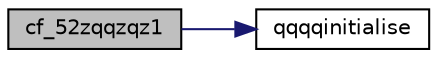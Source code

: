 digraph "cf_52zqqzqz1"
{
  edge [fontname="Helvetica",fontsize="10",labelfontname="Helvetica",labelfontsize="10"];
  node [fontname="Helvetica",fontsize="10",shape=record];
  rankdir="LR";
  Node47 [label="cf_52zqqzqz1",height=0.2,width=0.4,color="black", fillcolor="grey75", style="filled", fontcolor="black"];
  Node47 -> Node48 [color="midnightblue",fontsize="10",style="solid",fontname="Helvetica"];
  Node48 [label="qqqqinitialise",height=0.2,width=0.4,color="black", fillcolor="white", style="filled",URL="$inszt__cf_8c.html#ab860f96a01c75c73f8c0cafc5ac84896"];
}
